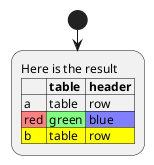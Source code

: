 @startuml
start
:Here is the result
|= |= table |= header |
| a | table | row |
|<#FF8080> red |<#80FF80> green |<#8080FF> blue |
<#yellow>| b | table | row |;
@enduml
